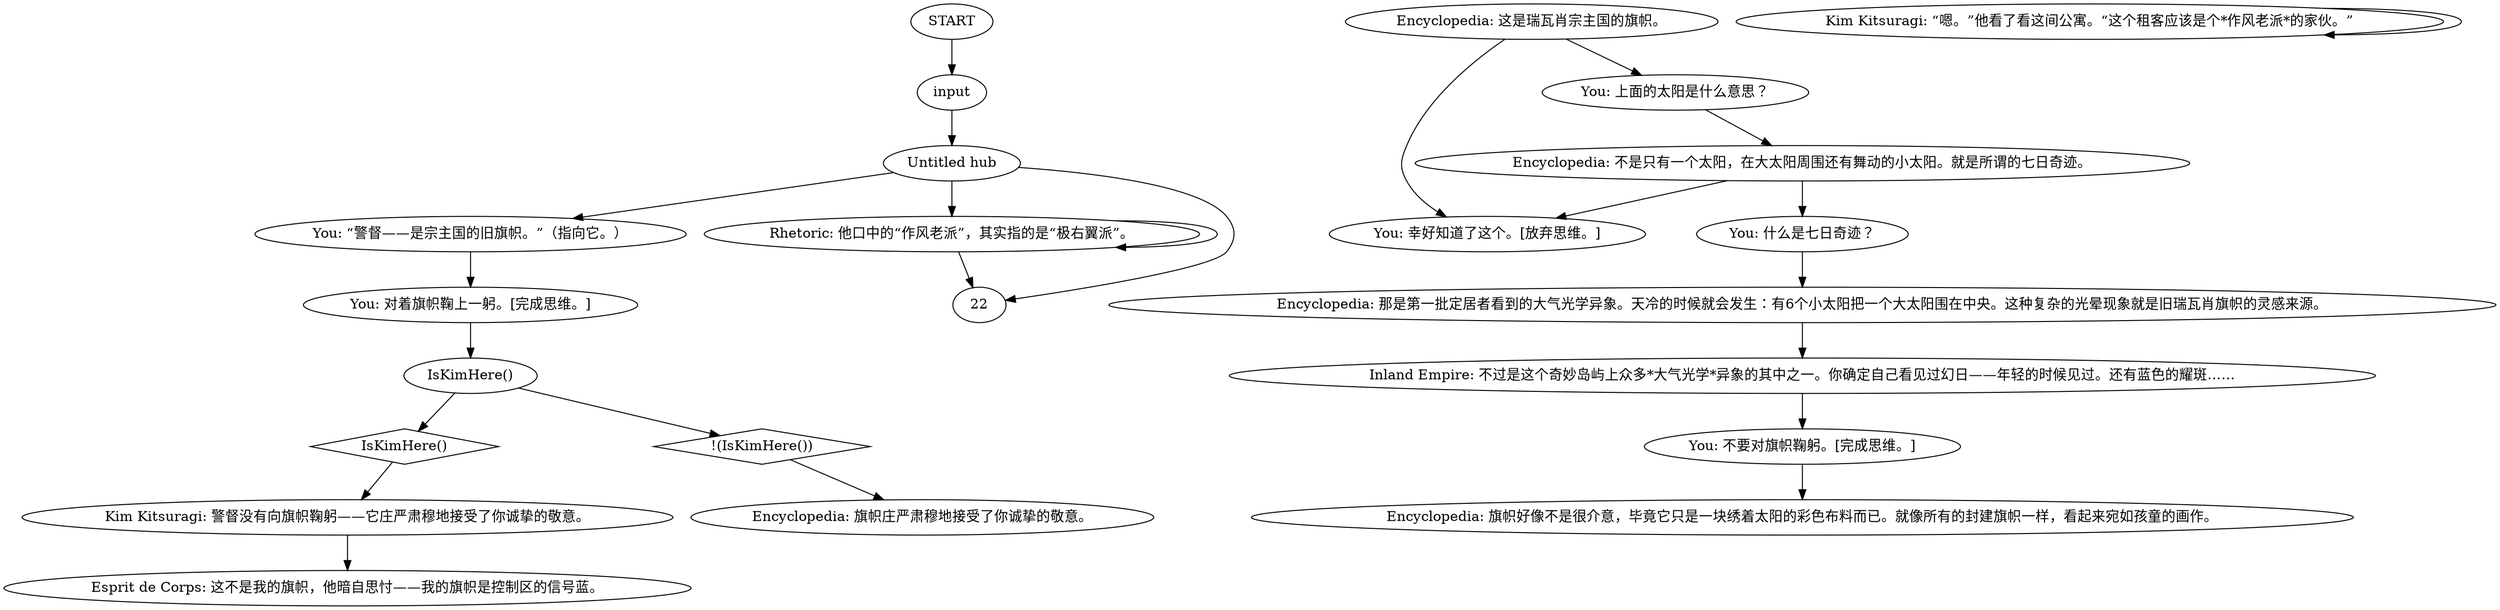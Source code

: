 # GARYS APARTMENT ORB / revacholian flag2
# Flag of Revachol the Suzerain.
# ==================================================
digraph G {
	  0 [label="START"];
	  1 [label="input"];
	  2 [label="Encyclopedia: 旗帜庄严肃穆地接受了你诚挚的敬意。"];
	  3 [label="IsKimHere()"];
	  4 [label="IsKimHere()", shape=diamond];
	  5 [label="!(IsKimHere())", shape=diamond];
	  6 [label="You: “警督——是宗主国的旧旗帜。”（指向它。）"];
	  7 [label="Esprit de Corps: 这不是我的旗帜，他暗自思忖——我的旗帜是控制区的信号蓝。"];
	  8 [label="Encyclopedia: 旗帜好像不是很介意，毕竟它只是一块绣着太阳的彩色布料而已。就像所有的封建旗帜一样，看起来宛如孩童的画作。"];
	  9 [label="You: 什么是七日奇迹？"];
	  10 [label="You: 幸好知道了这个。[放弃思维。]"];
	  11 [label="You: 上面的太阳是什么意思？"];
	  12 [label="Encyclopedia: 那是第一批定居者看到的大气光学异象。天冷的时候就会发生：有6个小太阳把一个大太阳围在中央。这种复杂的光晕现象就是旧瑞瓦肖旗帜的灵感来源。"];
	  13 [label="Inland Empire: 不过是这个奇妙岛屿上众多*大气光学*异象的其中之一。你确定自己看见过幻日——年轻的时候见过。还有蓝色的耀斑……"];
	  14 [label="Encyclopedia: 不是只有一个太阳，在大太阳周围还有舞动的小太阳。就是所谓的七日奇迹。"];
	  15 [label="Kim Kitsuragi: 警督没有向旗帜鞠躬——它庄严肃穆地接受了你诚挚的敬意。"];
	  16 [label="Encyclopedia: 这是瑞瓦肖宗主国的旗帜。"];
	  17 [label="Untitled hub"];
	  18 [label="You: 不要对旗帜鞠躬。[完成思维。]"];
	  19 [label="Rhetoric: 他口中的“作风老派”，其实指的是“极右翼派”。"];
	  20 [label="Kim Kitsuragi: “嗯。”他看了看这间公寓。“这个租客应该是个*作风老派*的家伙。”"];
	  21 [label="You: 对着旗帜鞠上一躬。[完成思维。]"];
	  0 -> 1
	  1 -> 17
	  3 -> 4
	  3 -> 5
	  4 -> 15
	  5 -> 2
	  6 -> 21
	  9 -> 12
	  11 -> 14
	  12 -> 13
	  13 -> 18
	  14 -> 9
	  14 -> 10
	  15 -> 7
	  16 -> 10
	  16 -> 11
	  17 -> 19
	  17 -> 6
	  17 -> 22
	  18 -> 8
	  19 -> 19
	  19 -> 22
	  20 -> 20
	  21 -> 3
}

